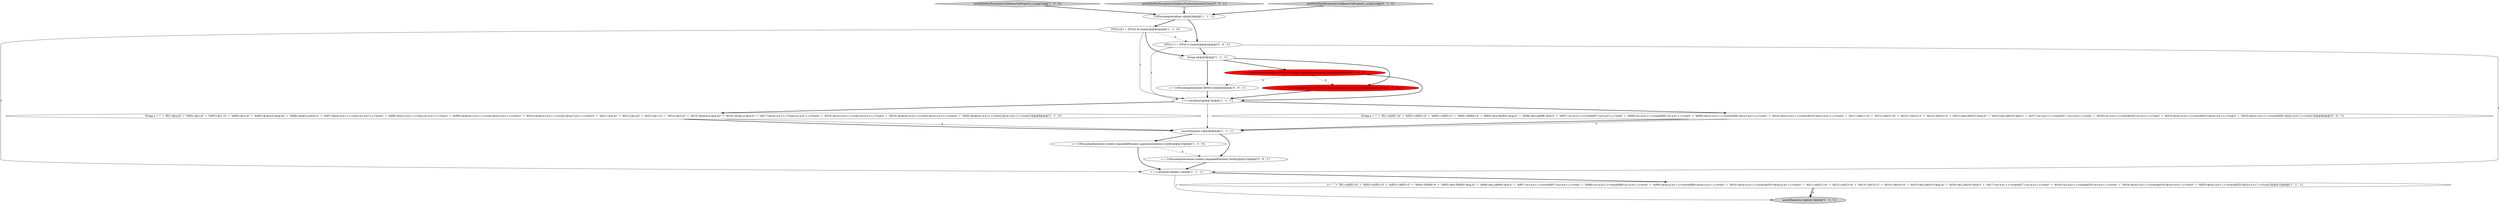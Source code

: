 digraph {
7 [style = filled, label = "assertEquals(e,r)@@@13@@@['1', '1', '1']", fillcolor = lightgray, shape = ellipse image = "AAA0AAABBB1BBB"];
8 [style = filled, label = "UrlEncodingSerializer s@@@3@@@['1', '1', '1']", fillcolor = white, shape = ellipse image = "AAA0AAABBB1BBB"];
0 [style = filled, label = "String e = \"\" + \"f01=@(a,b)\" + \"&f02=@(c,d)\" + \"&f03=@(1,2)\" + \"&f04=@(3,4)\" + \"&f05=@(@(e,f),@(g,h))\" + \"&f06=@(@(i,j),@(k,l))\" + \"&f07=@((a=a,b=1,c=true),(a=a,b=1,c=true))\" + \"&f08=@((a=a,b=1,c=true),(a=a,b=1,c=true))\" + \"&f09=@(@((a=a,b=1,c=true)),@((a=a,b=1,c=true)))\" + \"&f10=@(@((a=a,b=1,c=true)),@((a=a,b=1,c=true)))\" + \"&f11=@(a,b)\" + \"&f12=@(c,d)\" + \"&f13=@(1,2)\" + \"&f14=@(3,4)\" + \"&f15=@(@(e,f),@(g,h))\" + \"&f16=@(@(i,j),@(k,l))\" + \"&f17=@((a=a,b=1,c=true),(a=a,b=1,c=true))\" + \"&f18=@((a=a,b=1,c=true),(a=a,b=1,c=true))\" + \"&f19=@(@((a=a,b=1,c=true)),@((a=a,b=1,c=true)))\" + \"&f20=@(@((a=a,b=1,c=true)),@((a=a,b=1,c=true)))\"@@@8@@@['1', '1', '0']", fillcolor = white, shape = ellipse image = "AAA0AAABBB1BBB"];
1 [style = filled, label = "testMultiPartParametersOnBeansViaProperty_usingConfig['1', '0', '0']", fillcolor = lightgray, shape = diamond image = "AAA0AAABBB1BBB"];
9 [style = filled, label = "r = s.serialize(t)@@@7@@@['1', '1', '1']", fillcolor = white, shape = ellipse image = "AAA0AAABBB1BBB"];
6 [style = filled, label = "e = \"\" + \"f01=a&f01=b\" + \"&f02=c&f02=d\" + \"&f03=1&f03=2\" + \"&f04=3&f04=4\" + \"&f05=@(e,f)&f05=@(g,h)\" + \"&f06=@(i,j)&f06=@(k,l)\" + \"&f07=(a=a,b=1,c=true)&f07=(a=a,b=1,c=true)\" + \"&f08=(a=a,b=1,c=true)&f08=(a=a,b=1,c=true)\" + \"&f09=@((a=a,b=1,c=true))&f09=@((a=a,b=1,c=true))\" + \"&f10=@((a=a,b=1,c=true))&f10=@((a=a,b=1,c=true))\" + \"&f11=a&f11=b\" + \"&f12=c&f12=d\" + \"&f13=1&f13=2\" + \"&f14=3&f14=4\" + \"&f15=@(e,f)&f15=@(g,h)\" + \"&f16=@(i,j)&f16=@(k,l)\" + \"&f17=(a=a,b=1,c=true)&f17=(a=a,b=1,c=true)\" + \"&f18=(a=a,b=1,c=true)&f18=(a=a,b=1,c=true)\" + \"&f19=@((a=a,b=1,c=true))&f19=@((a=a,b=1,c=true))\" + \"&f20=@((a=a,b=1,c=true))&f20=@((a=a,b=1,c=true))\"@@@12@@@['1', '1', '1']", fillcolor = white, shape = ellipse image = "AAA0AAABBB1BBB"];
10 [style = filled, label = "String r@@@5@@@['1', '1', '1']", fillcolor = white, shape = ellipse image = "AAA0AAABBB1BBB"];
11 [style = filled, label = "r = s.serialize(t)@@@11@@@['1', '1', '1']", fillcolor = white, shape = ellipse image = "AAA0AAABBB1BBB"];
13 [style = filled, label = "s = UrlEncodingSerializer.DEFAULT.copy().applyAnnotations().build()@@@6@@@['0', '1', '0']", fillcolor = red, shape = ellipse image = "AAA1AAABBB2BBB"];
2 [style = filled, label = "s = UrlEncodingSerializer.create().expandedParams().applyAnnotations().build()@@@10@@@['1', '1', '0']", fillcolor = white, shape = ellipse image = "AAA0AAABBB1BBB"];
15 [style = filled, label = "s = UrlEncodingSerializer.create().expandedParams().build()@@@10@@@['0', '0', '1']", fillcolor = white, shape = ellipse image = "AAA0AAABBB3BBB"];
17 [style = filled, label = "s = UrlEncodingSerializer.DEFAULT@@@6@@@['0', '0', '1']", fillcolor = white, shape = ellipse image = "AAA0AAABBB3BBB"];
14 [style = filled, label = "testMultiPartParametersOnBeansViaAnnotationOnClass['0', '0', '1']", fillcolor = lightgray, shape = diamond image = "AAA0AAABBB3BBB"];
5 [style = filled, label = "DTOs2.B t = DTOs2.B.create()@@@4@@@['1', '1', '0']", fillcolor = white, shape = ellipse image = "AAA0AAABBB1BBB"];
4 [style = filled, label = "assertEquals(e,r)@@@9@@@['1', '1', '1']", fillcolor = white, shape = ellipse image = "AAA0AAABBB1BBB"];
18 [style = filled, label = "String e = \"\" + \"f01=a&f01=b\" + \"&f02=c&f02=d\" + \"&f03=1&f03=2\" + \"&f04=3&f04=4\" + \"&f05=@(e,f)&f05=@(g,h)\" + \"&f06=@(i,j)&f06=@(k,l)\" + \"&f07=(a=a,b=1,c=true)&f07=(a=a,b=1,c=true)\" + \"&f08=(a=a,b=1,c=true)&f08=(a=a,b=1,c=true)\" + \"&f09=@((a=a,b=1,c=true))&f09=@((a=a,b=1,c=true))\" + \"&f10=@((a=a,b=1,c=true))&f10=@((a=a,b=1,c=true))\" + \"&f11=a&f11=b\" + \"&f12=c&f12=d\" + \"&f13=1&f13=2\" + \"&f14=3&f14=4\" + \"&f15=@(e,f)&f15=@(g,h)\" + \"&f16=@(i,j)&f16=@(k,l)\" + \"&f17=(a=a,b=1,c=true)&f17=(a=a,b=1,c=true)\" + \"&f18=(a=a,b=1,c=true)&f18=(a=a,b=1,c=true)\" + \"&f19=@((a=a,b=1,c=true))&f19=@((a=a,b=1,c=true))\" + \"&f20=@((a=a,b=1,c=true))&f20=@((a=a,b=1,c=true))\"@@@8@@@['0', '0', '1']", fillcolor = white, shape = ellipse image = "AAA0AAABBB3BBB"];
3 [style = filled, label = "s = UrlEncodingSerializer.DEFAULT.builder().applyAnnotations().build()@@@6@@@['1', '0', '0']", fillcolor = red, shape = ellipse image = "AAA1AAABBB1BBB"];
16 [style = filled, label = "DTOs.C t = DTOs.C.create()@@@4@@@['0', '0', '1']", fillcolor = white, shape = ellipse image = "AAA0AAABBB3BBB"];
12 [style = filled, label = "testMultiPartParametersOnBeansViaProperty_usingConfig['0', '1', '0']", fillcolor = lightgray, shape = diamond image = "AAA0AAABBB2BBB"];
5->10 [style = bold, label=""];
8->16 [style = bold, label=""];
16->11 [style = solid, label="t"];
3->17 [style = dashed, label="0"];
1->8 [style = bold, label=""];
9->0 [style = bold, label=""];
16->9 [style = solid, label="t"];
0->4 [style = solid, label="e"];
16->10 [style = bold, label=""];
17->9 [style = bold, label=""];
11->6 [style = bold, label=""];
4->15 [style = bold, label=""];
11->7 [style = solid, label="r"];
10->3 [style = bold, label=""];
10->17 [style = bold, label=""];
4->2 [style = bold, label=""];
3->13 [style = dashed, label="0"];
6->7 [style = solid, label="e"];
2->15 [style = dashed, label="0"];
9->4 [style = solid, label="r"];
3->9 [style = bold, label=""];
5->16 [style = dashed, label="0"];
9->18 [style = bold, label=""];
18->4 [style = bold, label=""];
8->5 [style = bold, label=""];
10->13 [style = bold, label=""];
15->11 [style = bold, label=""];
5->9 [style = solid, label="t"];
0->4 [style = bold, label=""];
12->8 [style = bold, label=""];
18->4 [style = solid, label="e"];
14->8 [style = bold, label=""];
13->9 [style = bold, label=""];
6->7 [style = bold, label=""];
5->11 [style = solid, label="t"];
2->11 [style = bold, label=""];
}
